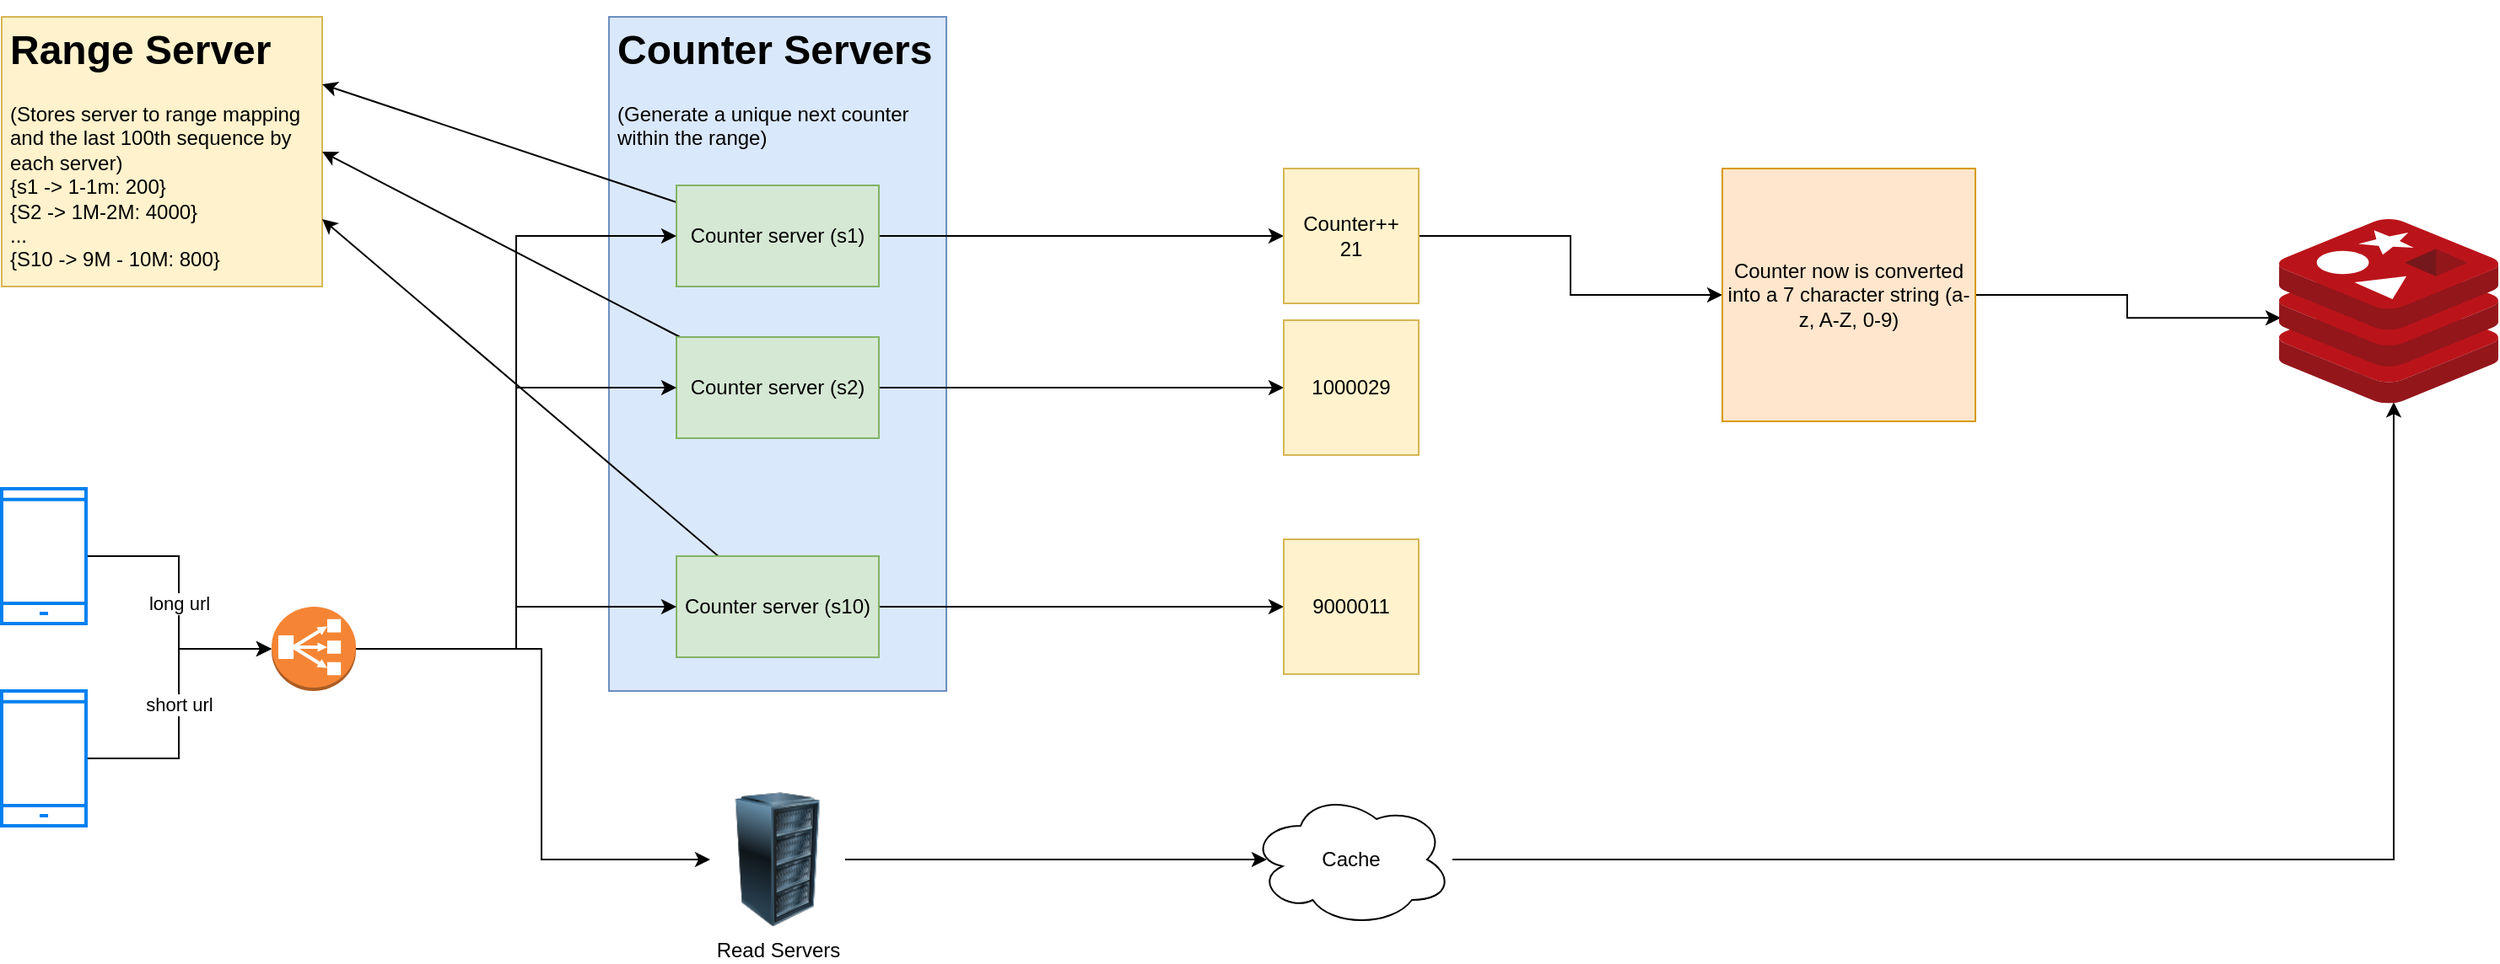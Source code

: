 <mxfile version="18.0.6" type="device"><diagram id="vTDCD0hWS3wmbJ7YJNXc" name="High Level Diagram (Option E)"><mxGraphModel dx="1422" dy="865" grid="1" gridSize="10" guides="1" tooltips="1" connect="1" arrows="1" fold="1" page="1" pageScale="1" pageWidth="850" pageHeight="1100" math="0" shadow="0"><root><mxCell id="0"/><mxCell id="1" parent="0"/><mxCell id="4DDo9U4fnJ-32w-yuKA9-1" value="&lt;h1&gt;Range Server&lt;/h1&gt;&lt;div&gt;(Stores server to range mapping and the last 100th sequence by each server)&lt;/div&gt;&lt;div&gt;{s1 -&amp;gt; 1-1m: 200}&lt;/div&gt;&lt;div&gt;{S2 -&amp;gt; 1M-2M: 4000}&lt;/div&gt;&lt;div&gt;...&lt;/div&gt;&lt;div&gt;{S10 -&amp;gt; 9M - 10M: 800}&lt;/div&gt;" style="text;html=1;strokeColor=#d6b656;fillColor=#fff2cc;spacing=5;spacingTop=-20;whiteSpace=wrap;overflow=hidden;rounded=0;" parent="1" vertex="1"><mxGeometry x="40" y="80" width="190" height="160" as="geometry"/></mxCell><mxCell id="4DDo9U4fnJ-32w-yuKA9-5" value="long url" style="edgeStyle=orthogonalEdgeStyle;rounded=0;orthogonalLoop=1;jettySize=auto;html=1;entryX=0;entryY=0.5;entryDx=0;entryDy=0;entryPerimeter=0;" parent="1" source="4DDo9U4fnJ-32w-yuKA9-2" target="4DDo9U4fnJ-32w-yuKA9-4" edge="1"><mxGeometry relative="1" as="geometry"/></mxCell><mxCell id="4DDo9U4fnJ-32w-yuKA9-2" value="" style="html=1;verticalLabelPosition=bottom;align=center;labelBackgroundColor=#ffffff;verticalAlign=top;strokeWidth=2;strokeColor=#0080F0;shadow=0;dashed=0;shape=mxgraph.ios7.icons.smartphone;" parent="1" vertex="1"><mxGeometry x="40" y="360" width="50" height="80" as="geometry"/></mxCell><mxCell id="4DDo9U4fnJ-32w-yuKA9-6" value="short url" style="edgeStyle=orthogonalEdgeStyle;rounded=0;orthogonalLoop=1;jettySize=auto;html=1;entryX=0;entryY=0.5;entryDx=0;entryDy=0;entryPerimeter=0;" parent="1" source="4DDo9U4fnJ-32w-yuKA9-3" target="4DDo9U4fnJ-32w-yuKA9-4" edge="1"><mxGeometry relative="1" as="geometry"/></mxCell><mxCell id="4DDo9U4fnJ-32w-yuKA9-3" value="" style="html=1;verticalLabelPosition=bottom;align=center;labelBackgroundColor=#ffffff;verticalAlign=top;strokeWidth=2;strokeColor=#0080F0;shadow=0;dashed=0;shape=mxgraph.ios7.icons.smartphone;" parent="1" vertex="1"><mxGeometry x="40" y="480" width="50" height="80" as="geometry"/></mxCell><mxCell id="4DDo9U4fnJ-32w-yuKA9-21" style="edgeStyle=orthogonalEdgeStyle;rounded=0;orthogonalLoop=1;jettySize=auto;html=1;entryX=0;entryY=0.5;entryDx=0;entryDy=0;" parent="1" source="4DDo9U4fnJ-32w-yuKA9-4" target="4DDo9U4fnJ-32w-yuKA9-17" edge="1"><mxGeometry relative="1" as="geometry"><Array as="points"><mxPoint x="360" y="455"/><mxPoint x="360" y="580"/></Array></mxGeometry></mxCell><mxCell id="4DDo9U4fnJ-32w-yuKA9-4" value="" style="outlineConnect=0;dashed=0;verticalLabelPosition=bottom;verticalAlign=top;align=center;html=1;shape=mxgraph.aws3.classic_load_balancer;fillColor=#F58534;gradientColor=none;" parent="1" vertex="1"><mxGeometry x="200" y="430" width="50" height="50" as="geometry"/></mxCell><mxCell id="4DDo9U4fnJ-32w-yuKA9-7" value="&lt;h1&gt;Counter Servers&lt;/h1&gt;&lt;div&gt;(Generate a unique next counter within the range)&lt;/div&gt;" style="text;html=1;strokeColor=#6c8ebf;fillColor=#dae8fc;spacing=5;spacingTop=-20;whiteSpace=wrap;overflow=hidden;rounded=0;" parent="1" vertex="1"><mxGeometry x="400" y="80" width="200" height="400" as="geometry"/></mxCell><mxCell id="4DDo9U4fnJ-32w-yuKA9-11" style="rounded=0;orthogonalLoop=1;jettySize=auto;html=1;entryX=1;entryY=0.25;entryDx=0;entryDy=0;" parent="1" source="4DDo9U4fnJ-32w-yuKA9-8" target="4DDo9U4fnJ-32w-yuKA9-1" edge="1"><mxGeometry relative="1" as="geometry"/></mxCell><mxCell id="4DDo9U4fnJ-32w-yuKA9-26" style="edgeStyle=orthogonalEdgeStyle;rounded=0;orthogonalLoop=1;jettySize=auto;html=1;entryX=0;entryY=0.5;entryDx=0;entryDy=0;" parent="1" source="4DDo9U4fnJ-32w-yuKA9-8" target="4DDo9U4fnJ-32w-yuKA9-23" edge="1"><mxGeometry relative="1" as="geometry"/></mxCell><mxCell id="4DDo9U4fnJ-32w-yuKA9-8" value="Counter server (s1)" style="rounded=0;whiteSpace=wrap;html=1;fillColor=#d5e8d4;strokeColor=#82b366;" parent="1" vertex="1"><mxGeometry x="440" y="180" width="120" height="60" as="geometry"/></mxCell><mxCell id="4DDo9U4fnJ-32w-yuKA9-12" style="rounded=0;orthogonalLoop=1;jettySize=auto;html=1;entryX=1;entryY=0.5;entryDx=0;entryDy=0;" parent="1" source="4DDo9U4fnJ-32w-yuKA9-9" target="4DDo9U4fnJ-32w-yuKA9-1" edge="1"><mxGeometry relative="1" as="geometry"/></mxCell><mxCell id="4DDo9U4fnJ-32w-yuKA9-27" style="edgeStyle=orthogonalEdgeStyle;rounded=0;orthogonalLoop=1;jettySize=auto;html=1;entryX=0;entryY=0.5;entryDx=0;entryDy=0;" parent="1" source="4DDo9U4fnJ-32w-yuKA9-9" target="4DDo9U4fnJ-32w-yuKA9-24" edge="1"><mxGeometry relative="1" as="geometry"/></mxCell><mxCell id="4DDo9U4fnJ-32w-yuKA9-9" value="Counter server (s2)" style="rounded=0;whiteSpace=wrap;html=1;fillColor=#d5e8d4;strokeColor=#82b366;" parent="1" vertex="1"><mxGeometry x="440" y="270" width="120" height="60" as="geometry"/></mxCell><mxCell id="4DDo9U4fnJ-32w-yuKA9-13" style="rounded=0;orthogonalLoop=1;jettySize=auto;html=1;entryX=1;entryY=0.75;entryDx=0;entryDy=0;" parent="1" source="4DDo9U4fnJ-32w-yuKA9-10" target="4DDo9U4fnJ-32w-yuKA9-1" edge="1"><mxGeometry relative="1" as="geometry"><mxPoint x="180" y="250" as="targetPoint"/></mxGeometry></mxCell><mxCell id="4DDo9U4fnJ-32w-yuKA9-28" style="edgeStyle=orthogonalEdgeStyle;rounded=0;orthogonalLoop=1;jettySize=auto;html=1;entryX=0;entryY=0.5;entryDx=0;entryDy=0;" parent="1" source="4DDo9U4fnJ-32w-yuKA9-10" target="4DDo9U4fnJ-32w-yuKA9-25" edge="1"><mxGeometry relative="1" as="geometry"/></mxCell><mxCell id="4DDo9U4fnJ-32w-yuKA9-10" value="Counter server (s10)" style="rounded=0;whiteSpace=wrap;html=1;fillColor=#d5e8d4;strokeColor=#82b366;" parent="1" vertex="1"><mxGeometry x="440" y="400" width="120" height="60" as="geometry"/></mxCell><mxCell id="4DDo9U4fnJ-32w-yuKA9-14" style="edgeStyle=orthogonalEdgeStyle;rounded=0;orthogonalLoop=1;jettySize=auto;html=1;entryX=0;entryY=0.5;entryDx=0;entryDy=0;" parent="1" source="4DDo9U4fnJ-32w-yuKA9-4" target="4DDo9U4fnJ-32w-yuKA9-8" edge="1"><mxGeometry relative="1" as="geometry"/></mxCell><mxCell id="4DDo9U4fnJ-32w-yuKA9-15" style="edgeStyle=orthogonalEdgeStyle;rounded=0;orthogonalLoop=1;jettySize=auto;html=1;entryX=0;entryY=0.5;entryDx=0;entryDy=0;" parent="1" source="4DDo9U4fnJ-32w-yuKA9-4" target="4DDo9U4fnJ-32w-yuKA9-9" edge="1"><mxGeometry relative="1" as="geometry"/></mxCell><mxCell id="4DDo9U4fnJ-32w-yuKA9-16" style="edgeStyle=orthogonalEdgeStyle;rounded=0;orthogonalLoop=1;jettySize=auto;html=1;entryX=0;entryY=0.5;entryDx=0;entryDy=0;" parent="1" source="4DDo9U4fnJ-32w-yuKA9-4" target="4DDo9U4fnJ-32w-yuKA9-10" edge="1"><mxGeometry relative="1" as="geometry"/></mxCell><mxCell id="4DDo9U4fnJ-32w-yuKA9-30" style="edgeStyle=orthogonalEdgeStyle;rounded=0;orthogonalLoop=1;jettySize=auto;html=1;entryX=0.083;entryY=0.5;entryDx=0;entryDy=0;entryPerimeter=0;" parent="1" source="4DDo9U4fnJ-32w-yuKA9-17" target="4DDo9U4fnJ-32w-yuKA9-29" edge="1"><mxGeometry relative="1" as="geometry"/></mxCell><mxCell id="4DDo9U4fnJ-32w-yuKA9-17" value="Read Servers" style="image;html=1;image=img/lib/clip_art/computers/Server_Rack_128x128.png" parent="1" vertex="1"><mxGeometry x="460" y="540" width="80" height="80" as="geometry"/></mxCell><mxCell id="4DDo9U4fnJ-32w-yuKA9-32" style="edgeStyle=orthogonalEdgeStyle;rounded=0;orthogonalLoop=1;jettySize=auto;html=1;entryX=0;entryY=0.5;entryDx=0;entryDy=0;" parent="1" source="4DDo9U4fnJ-32w-yuKA9-23" target="4DDo9U4fnJ-32w-yuKA9-31" edge="1"><mxGeometry relative="1" as="geometry"/></mxCell><mxCell id="4DDo9U4fnJ-32w-yuKA9-23" value="Counter++&lt;br&gt;21" style="whiteSpace=wrap;html=1;aspect=fixed;fillColor=#fff2cc;strokeColor=#d6b656;" parent="1" vertex="1"><mxGeometry x="800" y="170" width="80" height="80" as="geometry"/></mxCell><mxCell id="4DDo9U4fnJ-32w-yuKA9-24" value="1000029" style="whiteSpace=wrap;html=1;aspect=fixed;fillColor=#fff2cc;strokeColor=#d6b656;" parent="1" vertex="1"><mxGeometry x="800" y="260" width="80" height="80" as="geometry"/></mxCell><mxCell id="4DDo9U4fnJ-32w-yuKA9-25" value="9000011" style="whiteSpace=wrap;html=1;aspect=fixed;fillColor=#fff2cc;strokeColor=#d6b656;" parent="1" vertex="1"><mxGeometry x="800" y="390" width="80" height="80" as="geometry"/></mxCell><mxCell id="4DDo9U4fnJ-32w-yuKA9-34" style="edgeStyle=orthogonalEdgeStyle;rounded=0;orthogonalLoop=1;jettySize=auto;html=1;entryX=0.523;entryY=0.995;entryDx=0;entryDy=0;entryPerimeter=0;" parent="1" source="4DDo9U4fnJ-32w-yuKA9-29" target="4DDo9U4fnJ-32w-yuKA9-33" edge="1"><mxGeometry relative="1" as="geometry"/></mxCell><mxCell id="4DDo9U4fnJ-32w-yuKA9-29" value="Cache" style="ellipse;shape=cloud;whiteSpace=wrap;html=1;" parent="1" vertex="1"><mxGeometry x="780" y="540" width="120" height="80" as="geometry"/></mxCell><mxCell id="4DDo9U4fnJ-32w-yuKA9-35" style="edgeStyle=orthogonalEdgeStyle;rounded=0;orthogonalLoop=1;jettySize=auto;html=1;entryX=0.008;entryY=0.537;entryDx=0;entryDy=0;entryPerimeter=0;" parent="1" source="4DDo9U4fnJ-32w-yuKA9-31" target="4DDo9U4fnJ-32w-yuKA9-33" edge="1"><mxGeometry relative="1" as="geometry"/></mxCell><mxCell id="4DDo9U4fnJ-32w-yuKA9-31" value="Counter now is converted into a 7 character string (a-z, A-Z, 0-9)" style="whiteSpace=wrap;html=1;aspect=fixed;fillColor=#ffe6cc;strokeColor=#d79b00;" parent="1" vertex="1"><mxGeometry x="1060" y="170" width="150" height="150" as="geometry"/></mxCell><mxCell id="4DDo9U4fnJ-32w-yuKA9-33" value="" style="sketch=0;aspect=fixed;html=1;points=[];align=center;image;fontSize=12;image=img/lib/mscae/Cache_Redis_Product.svg;" parent="1" vertex="1"><mxGeometry x="1390" y="200" width="130" height="109.2" as="geometry"/></mxCell></root></mxGraphModel></diagram></mxfile>